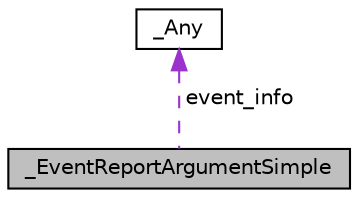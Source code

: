 digraph "_EventReportArgumentSimple"
{
  edge [fontname="Helvetica",fontsize="10",labelfontname="Helvetica",labelfontsize="10"];
  node [fontname="Helvetica",fontsize="10",shape=record];
  Node1 [label="_EventReportArgumentSimple",height=0.2,width=0.4,color="black", fillcolor="grey75", style="filled", fontcolor="black"];
  Node2 -> Node1 [dir="back",color="darkorchid3",fontsize="10",style="dashed",label=" event_info" ,fontname="Helvetica"];
  Node2 [label="_Any",height=0.2,width=0.4,color="black", fillcolor="white", style="filled",URL="$struct___any.html"];
}
